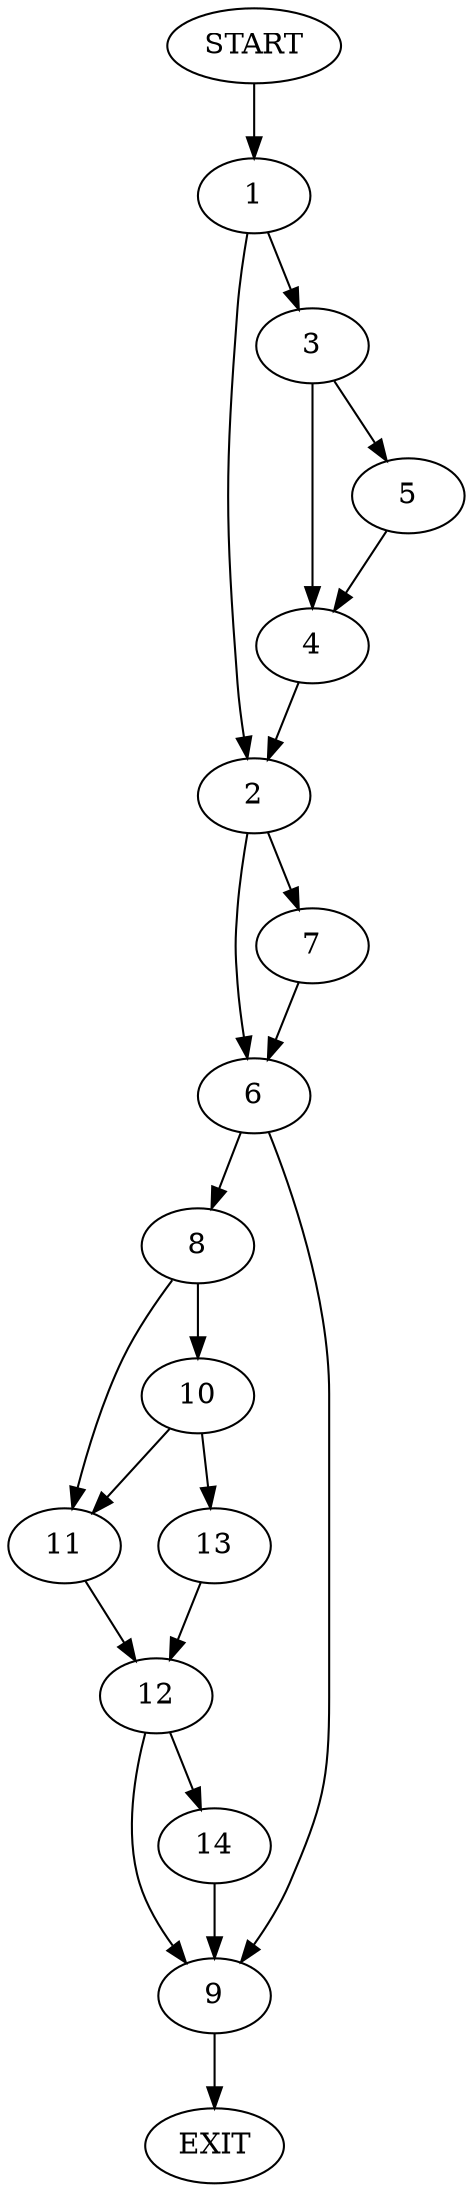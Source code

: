digraph {
0 [label="START"]
15 [label="EXIT"]
0 -> 1
1 -> 2
1 -> 3
3 -> 4
3 -> 5
2 -> 6
2 -> 7
5 -> 4
4 -> 2
7 -> 6
6 -> 8
6 -> 9
8 -> 10
8 -> 11
9 -> 15
11 -> 12
10 -> 11
10 -> 13
13 -> 12
12 -> 14
12 -> 9
14 -> 9
}
